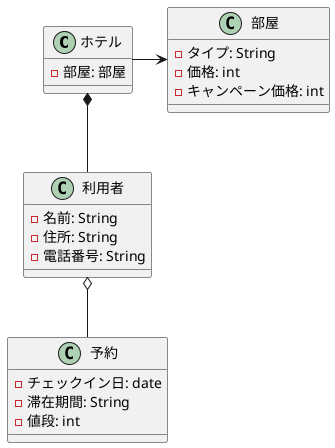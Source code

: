 @startuml
class ホテル {
-部屋: 部屋
}
class 部屋 {
-タイプ: String
-価格: int
-キャンペーン価格: int
}
class 利用者 {
-名前: String
-住所: String
-電話番号: String
}

class 予約 {
-チェックイン日: date
-滞在期間: String
-値段: int
}

ホテル -> 部屋 
ホテル *-- 利用者 
利用者 o-- 予約 

@enduml
